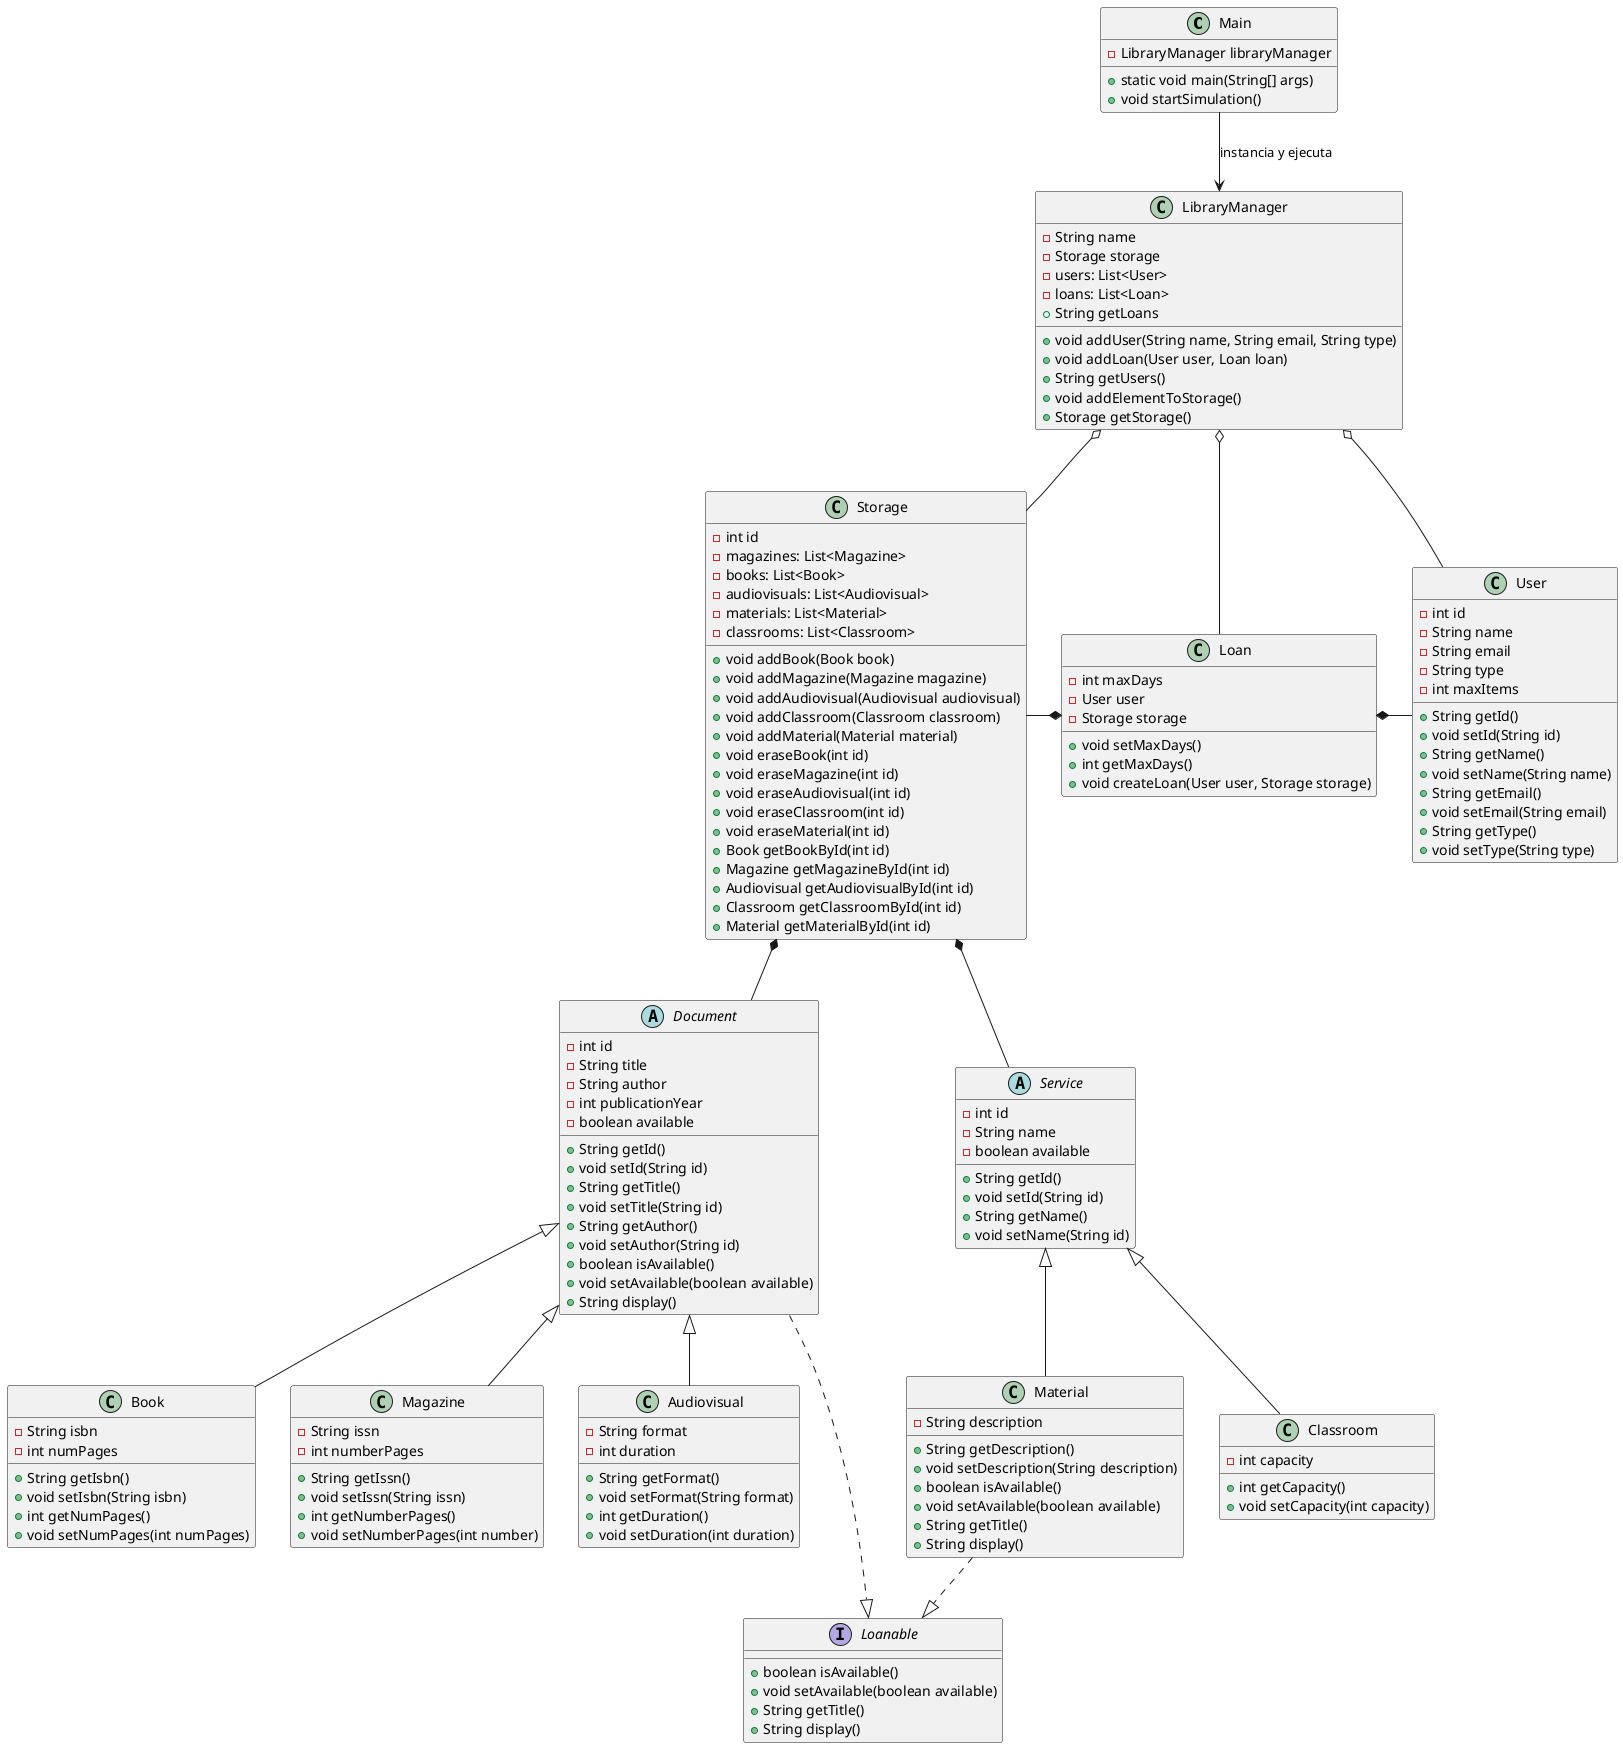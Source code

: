 @startuml
Main --> LibraryManager : "instancia y ejecuta"
LibraryManager o-- Storage
LibraryManager o-- User
LibraryManager o-- Loan
Storage -right-* Loan
Loan *-right- User
Storage *-- Document
Storage *-- Service

Service <|-- Classroom
Service <|-- Material
Document <|-- Book
Document <|-- Magazine
Document <|-- Audiovisual

' Nueva interfaz
interface Loanable {
    +boolean isAvailable()
    +void setAvailable(boolean available)
    +String getTitle()
    +String display()
}

Loanable <|.up. Document
Loanable <|.up. Material

class Material {
    -String description
    +String getDescription()
    +void setDescription(String description)
    +boolean isAvailable()
    +void setAvailable(boolean available)
    +String getTitle()
    +String display()
}

class Storage {
    - int id
    - magazines: List<Magazine> 
    - books: List<Book> 
    - audiovisuals: List<Audiovisual>
    - materials: List<Material>
    - classrooms: List<Classroom>
    + void addBook(Book book)
    + void addMagazine(Magazine magazine)
    + void addAudiovisual(Audiovisual audiovisual)
    + void addClassroom(Classroom classroom)
    + void addMaterial(Material material)
    + void eraseBook(int id)
    + void eraseMagazine(int id)
    + void eraseAudiovisual(int id)
    + void eraseClassroom(int id)
    + void eraseMaterial(int id)
    + Book getBookById(int id)
    + Magazine getMagazineById(int id)
    + Audiovisual getAudiovisualById(int id)
    + Classroom getClassroomById(int id)
    + Material getMaterialById(int id)
}

abstract class Document {
    -int id
    -String title
    -String author
    -int publicationYear
    -boolean available
    +String getId()
    +void setId(String id)
    +String getTitle()
    +void setTitle(String id)
    +String getAuthor()
    +void setAuthor(String id)
    +boolean isAvailable()
    +void setAvailable(boolean available)
    +String display()
}

class User {
    -int id
    -String name
    -String email
    -String type
    -int maxItems

    +String getId()
    +void setId(String id)
    +String getName()
    +void setName(String name)
    +String getEmail()
    +void setEmail(String email)
    +String getType()
    +void setType(String type)
}

class Book {
    -String isbn
    -int numPages
    +String getIsbn()
    +void setIsbn(String isbn)
    +int getNumPages()
    +void setNumPages(int numPages)
}

class Classroom {
    -int capacity
    +int getCapacity()
    +void setCapacity(int capacity)
}

abstract class Service {
    -int id
    -String name
    -boolean available
    +String getId()
    +void setId(String id)
    +String getName()
    +void setName(String id)
}

class Magazine {
    -String issn
    -int numberPages
    +String getIssn()
    +void setIssn(String issn)
    +int getNumberPages()
    +void setNumberPages(int number)
}

class Audiovisual {
    -String format
    -int duration
    +String getFormat()
    +void setFormat(String format)
    +int getDuration()
    +void setDuration(int duration)
}

class LibraryManager {
    -String name
    -Storage storage
    -users: List<User>
    -loans: List<Loan>
    +void addUser(String name, String email, String type)
    +void addLoan(User user, Loan loan)
    +String getUsers()
    +String getLoans
    +void addElementToStorage()
    +Storage getStorage()
}

class Main {
    -LibraryManager libraryManager
    +static void main(String[] args)
    +void startSimulation()
}

class Loan {
  -int maxDays
  -User user
  -Storage storage
  +void setMaxDays()
  +int getMaxDays()
  +void createLoan(User user, Storage storage)
}
@enduml
